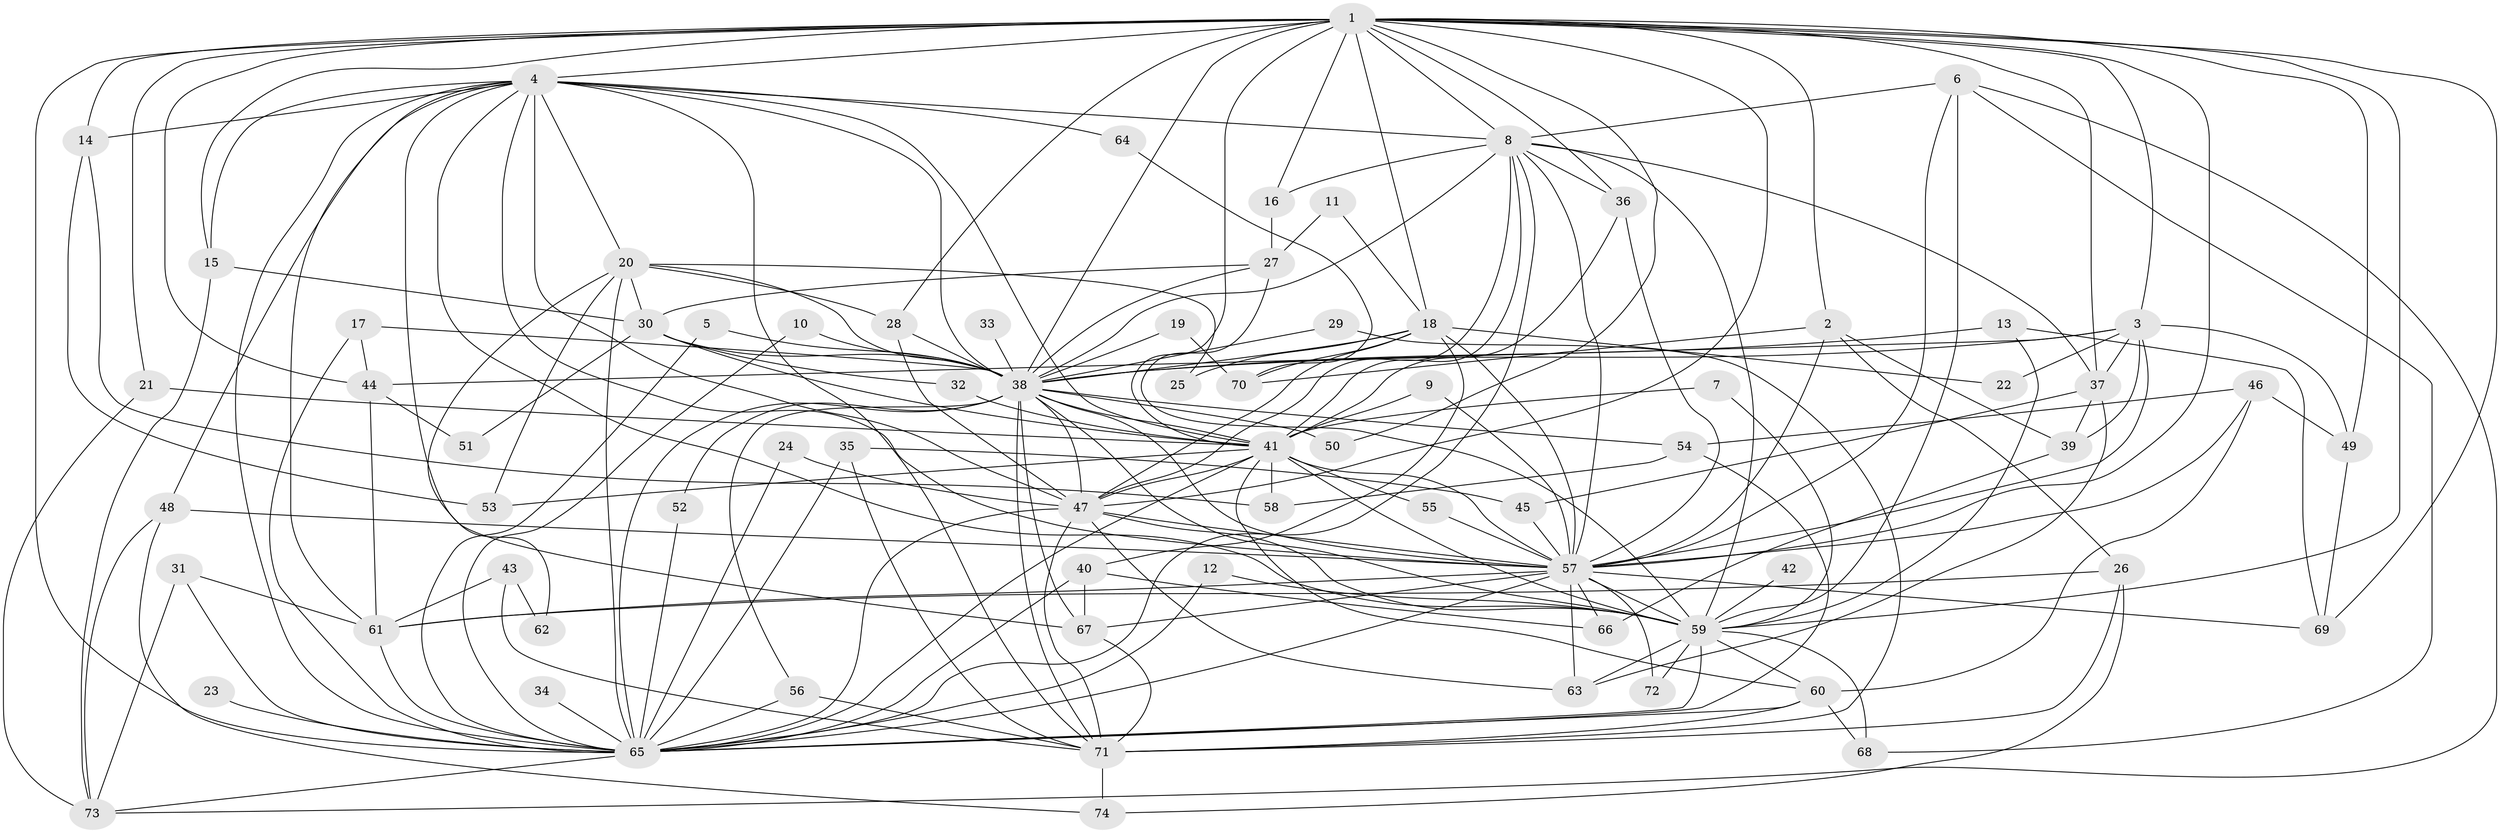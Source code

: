 // original degree distribution, {14: 0.006802721088435374, 37: 0.006802721088435374, 31: 0.006802721088435374, 18: 0.013605442176870748, 30: 0.006802721088435374, 22: 0.013605442176870748, 26: 0.006802721088435374, 20: 0.006802721088435374, 9: 0.013605442176870748, 4: 0.10204081632653061, 8: 0.006802721088435374, 3: 0.23809523809523808, 7: 0.006802721088435374, 5: 0.034013605442176874, 10: 0.006802721088435374, 2: 0.5102040816326531, 11: 0.006802721088435374, 6: 0.006802721088435374}
// Generated by graph-tools (version 1.1) at 2025/01/03/09/25 03:01:20]
// undirected, 74 vertices, 204 edges
graph export_dot {
graph [start="1"]
  node [color=gray90,style=filled];
  1;
  2;
  3;
  4;
  5;
  6;
  7;
  8;
  9;
  10;
  11;
  12;
  13;
  14;
  15;
  16;
  17;
  18;
  19;
  20;
  21;
  22;
  23;
  24;
  25;
  26;
  27;
  28;
  29;
  30;
  31;
  32;
  33;
  34;
  35;
  36;
  37;
  38;
  39;
  40;
  41;
  42;
  43;
  44;
  45;
  46;
  47;
  48;
  49;
  50;
  51;
  52;
  53;
  54;
  55;
  56;
  57;
  58;
  59;
  60;
  61;
  62;
  63;
  64;
  65;
  66;
  67;
  68;
  69;
  70;
  71;
  72;
  73;
  74;
  1 -- 2 [weight=1.0];
  1 -- 3 [weight=1.0];
  1 -- 4 [weight=2.0];
  1 -- 8 [weight=2.0];
  1 -- 14 [weight=2.0];
  1 -- 15 [weight=1.0];
  1 -- 16 [weight=1.0];
  1 -- 18 [weight=1.0];
  1 -- 21 [weight=1.0];
  1 -- 28 [weight=1.0];
  1 -- 36 [weight=1.0];
  1 -- 37 [weight=1.0];
  1 -- 38 [weight=2.0];
  1 -- 41 [weight=2.0];
  1 -- 44 [weight=2.0];
  1 -- 47 [weight=2.0];
  1 -- 49 [weight=1.0];
  1 -- 50 [weight=1.0];
  1 -- 57 [weight=2.0];
  1 -- 59 [weight=3.0];
  1 -- 65 [weight=3.0];
  1 -- 69 [weight=1.0];
  2 -- 26 [weight=1.0];
  2 -- 39 [weight=1.0];
  2 -- 57 [weight=1.0];
  2 -- 70 [weight=1.0];
  3 -- 22 [weight=1.0];
  3 -- 37 [weight=1.0];
  3 -- 38 [weight=1.0];
  3 -- 39 [weight=1.0];
  3 -- 44 [weight=2.0];
  3 -- 49 [weight=1.0];
  3 -- 57 [weight=1.0];
  4 -- 8 [weight=1.0];
  4 -- 14 [weight=1.0];
  4 -- 15 [weight=1.0];
  4 -- 20 [weight=1.0];
  4 -- 38 [weight=2.0];
  4 -- 41 [weight=3.0];
  4 -- 47 [weight=3.0];
  4 -- 48 [weight=1.0];
  4 -- 57 [weight=3.0];
  4 -- 59 [weight=1.0];
  4 -- 61 [weight=3.0];
  4 -- 64 [weight=1.0];
  4 -- 65 [weight=1.0];
  4 -- 67 [weight=1.0];
  4 -- 71 [weight=1.0];
  5 -- 38 [weight=1.0];
  5 -- 65 [weight=1.0];
  6 -- 8 [weight=1.0];
  6 -- 57 [weight=1.0];
  6 -- 59 [weight=1.0];
  6 -- 68 [weight=1.0];
  6 -- 73 [weight=1.0];
  7 -- 41 [weight=1.0];
  7 -- 59 [weight=1.0];
  8 -- 16 [weight=1.0];
  8 -- 36 [weight=1.0];
  8 -- 37 [weight=1.0];
  8 -- 38 [weight=2.0];
  8 -- 41 [weight=1.0];
  8 -- 47 [weight=1.0];
  8 -- 57 [weight=2.0];
  8 -- 59 [weight=1.0];
  8 -- 65 [weight=1.0];
  9 -- 41 [weight=1.0];
  9 -- 57 [weight=1.0];
  10 -- 38 [weight=1.0];
  10 -- 65 [weight=1.0];
  11 -- 18 [weight=1.0];
  11 -- 27 [weight=1.0];
  12 -- 59 [weight=1.0];
  12 -- 65 [weight=1.0];
  13 -- 38 [weight=1.0];
  13 -- 59 [weight=1.0];
  13 -- 69 [weight=1.0];
  14 -- 53 [weight=1.0];
  14 -- 58 [weight=1.0];
  15 -- 30 [weight=1.0];
  15 -- 73 [weight=1.0];
  16 -- 27 [weight=1.0];
  17 -- 38 [weight=1.0];
  17 -- 44 [weight=1.0];
  17 -- 65 [weight=1.0];
  18 -- 22 [weight=1.0];
  18 -- 25 [weight=1.0];
  18 -- 38 [weight=1.0];
  18 -- 40 [weight=1.0];
  18 -- 47 [weight=1.0];
  18 -- 57 [weight=1.0];
  18 -- 70 [weight=2.0];
  19 -- 38 [weight=1.0];
  19 -- 70 [weight=1.0];
  20 -- 25 [weight=1.0];
  20 -- 28 [weight=1.0];
  20 -- 30 [weight=1.0];
  20 -- 38 [weight=1.0];
  20 -- 53 [weight=1.0];
  20 -- 62 [weight=1.0];
  20 -- 65 [weight=1.0];
  21 -- 41 [weight=1.0];
  21 -- 73 [weight=1.0];
  23 -- 65 [weight=1.0];
  24 -- 47 [weight=1.0];
  24 -- 65 [weight=1.0];
  26 -- 61 [weight=1.0];
  26 -- 71 [weight=1.0];
  26 -- 74 [weight=1.0];
  27 -- 30 [weight=1.0];
  27 -- 38 [weight=1.0];
  27 -- 59 [weight=1.0];
  28 -- 38 [weight=1.0];
  28 -- 47 [weight=1.0];
  29 -- 38 [weight=1.0];
  29 -- 71 [weight=1.0];
  30 -- 32 [weight=1.0];
  30 -- 38 [weight=1.0];
  30 -- 41 [weight=1.0];
  30 -- 51 [weight=1.0];
  31 -- 61 [weight=1.0];
  31 -- 65 [weight=1.0];
  31 -- 73 [weight=1.0];
  32 -- 41 [weight=2.0];
  33 -- 38 [weight=1.0];
  34 -- 65 [weight=1.0];
  35 -- 45 [weight=1.0];
  35 -- 65 [weight=1.0];
  35 -- 71 [weight=1.0];
  36 -- 41 [weight=1.0];
  36 -- 57 [weight=1.0];
  37 -- 39 [weight=1.0];
  37 -- 45 [weight=1.0];
  37 -- 63 [weight=1.0];
  38 -- 41 [weight=2.0];
  38 -- 47 [weight=2.0];
  38 -- 50 [weight=2.0];
  38 -- 52 [weight=1.0];
  38 -- 54 [weight=1.0];
  38 -- 56 [weight=1.0];
  38 -- 57 [weight=1.0];
  38 -- 59 [weight=1.0];
  38 -- 65 [weight=1.0];
  38 -- 67 [weight=1.0];
  38 -- 71 [weight=1.0];
  39 -- 66 [weight=1.0];
  40 -- 65 [weight=1.0];
  40 -- 66 [weight=1.0];
  40 -- 67 [weight=1.0];
  41 -- 47 [weight=1.0];
  41 -- 53 [weight=1.0];
  41 -- 55 [weight=1.0];
  41 -- 57 [weight=1.0];
  41 -- 58 [weight=1.0];
  41 -- 59 [weight=1.0];
  41 -- 60 [weight=1.0];
  41 -- 65 [weight=1.0];
  42 -- 59 [weight=1.0];
  43 -- 61 [weight=2.0];
  43 -- 62 [weight=1.0];
  43 -- 71 [weight=1.0];
  44 -- 51 [weight=1.0];
  44 -- 61 [weight=1.0];
  45 -- 57 [weight=1.0];
  46 -- 49 [weight=1.0];
  46 -- 54 [weight=1.0];
  46 -- 57 [weight=2.0];
  46 -- 60 [weight=1.0];
  47 -- 57 [weight=3.0];
  47 -- 59 [weight=2.0];
  47 -- 63 [weight=1.0];
  47 -- 65 [weight=2.0];
  47 -- 71 [weight=1.0];
  48 -- 57 [weight=1.0];
  48 -- 73 [weight=1.0];
  48 -- 74 [weight=1.0];
  49 -- 69 [weight=1.0];
  52 -- 65 [weight=1.0];
  54 -- 58 [weight=1.0];
  54 -- 65 [weight=1.0];
  55 -- 57 [weight=1.0];
  56 -- 65 [weight=1.0];
  56 -- 71 [weight=1.0];
  57 -- 59 [weight=1.0];
  57 -- 61 [weight=1.0];
  57 -- 63 [weight=1.0];
  57 -- 65 [weight=1.0];
  57 -- 66 [weight=1.0];
  57 -- 67 [weight=1.0];
  57 -- 69 [weight=1.0];
  57 -- 72 [weight=1.0];
  59 -- 60 [weight=1.0];
  59 -- 63 [weight=1.0];
  59 -- 65 [weight=1.0];
  59 -- 68 [weight=1.0];
  59 -- 72 [weight=1.0];
  60 -- 65 [weight=1.0];
  60 -- 68 [weight=1.0];
  60 -- 71 [weight=1.0];
  61 -- 65 [weight=1.0];
  64 -- 70 [weight=1.0];
  65 -- 73 [weight=1.0];
  67 -- 71 [weight=1.0];
  71 -- 74 [weight=1.0];
}
